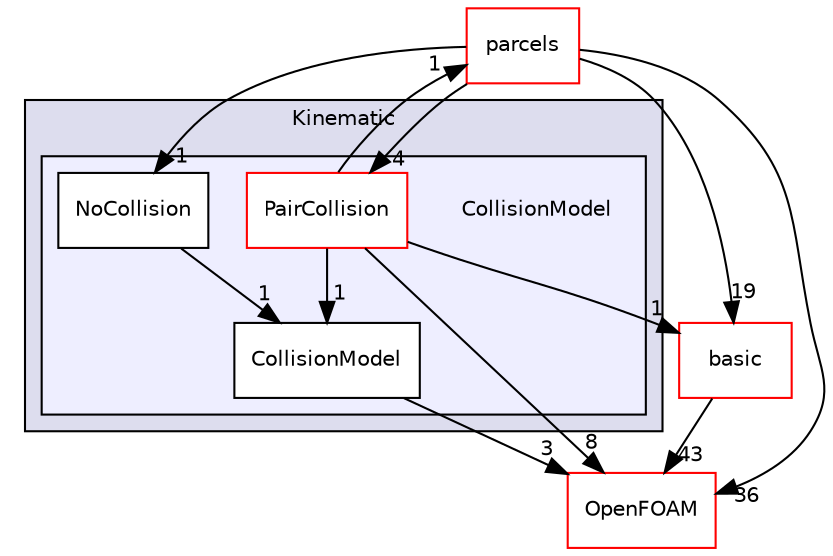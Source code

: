 digraph "src/lagrangian/intermediate/submodels/Kinematic/CollisionModel" {
  bgcolor=transparent;
  compound=true
  node [ fontsize="10", fontname="Helvetica"];
  edge [ labelfontsize="10", labelfontname="Helvetica"];
  subgraph clusterdir_280ce042c33ce1e00a1fb89491254772 {
    graph [ bgcolor="#ddddee", pencolor="black", label="Kinematic" fontname="Helvetica", fontsize="10", URL="dir_280ce042c33ce1e00a1fb89491254772.html"]
  subgraph clusterdir_2bde217cd4c4c59a6845fe90485c2b1b {
    graph [ bgcolor="#eeeeff", pencolor="black", label="" URL="dir_2bde217cd4c4c59a6845fe90485c2b1b.html"];
    dir_2bde217cd4c4c59a6845fe90485c2b1b [shape=plaintext label="CollisionModel"];
    dir_4c391833c1c6a55065cef122be25c250 [shape=box label="CollisionModel" color="black" fillcolor="white" style="filled" URL="dir_4c391833c1c6a55065cef122be25c250.html"];
    dir_f5d3bc4664a7a9f346a5cf123f3421c3 [shape=box label="NoCollision" color="black" fillcolor="white" style="filled" URL="dir_f5d3bc4664a7a9f346a5cf123f3421c3.html"];
    dir_4348cf8d0fceec2d089699310dcaf53c [shape=box label="PairCollision" color="red" fillcolor="white" style="filled" URL="dir_4348cf8d0fceec2d089699310dcaf53c.html"];
  }
  }
  dir_c5473ff19b20e6ec4dfe5c310b3778a8 [shape=box label="OpenFOAM" color="red" URL="dir_c5473ff19b20e6ec4dfe5c310b3778a8.html"];
  dir_b8d19ddbdf0975644e34192d6313800e [shape=box label="parcels" color="red" URL="dir_b8d19ddbdf0975644e34192d6313800e.html"];
  dir_584e0ab0901b4327f36f4285cac7f2f8 [shape=box label="basic" color="red" URL="dir_584e0ab0901b4327f36f4285cac7f2f8.html"];
  dir_4c391833c1c6a55065cef122be25c250->dir_c5473ff19b20e6ec4dfe5c310b3778a8 [headlabel="3", labeldistance=1.5 headhref="dir_001510_001897.html"];
  dir_f5d3bc4664a7a9f346a5cf123f3421c3->dir_4c391833c1c6a55065cef122be25c250 [headlabel="1", labeldistance=1.5 headhref="dir_001511_001510.html"];
  dir_4348cf8d0fceec2d089699310dcaf53c->dir_4c391833c1c6a55065cef122be25c250 [headlabel="1", labeldistance=1.5 headhref="dir_001512_001510.html"];
  dir_4348cf8d0fceec2d089699310dcaf53c->dir_c5473ff19b20e6ec4dfe5c310b3778a8 [headlabel="8", labeldistance=1.5 headhref="dir_001512_001897.html"];
  dir_4348cf8d0fceec2d089699310dcaf53c->dir_b8d19ddbdf0975644e34192d6313800e [headlabel="1", labeldistance=1.5 headhref="dir_001512_001459.html"];
  dir_4348cf8d0fceec2d089699310dcaf53c->dir_584e0ab0901b4327f36f4285cac7f2f8 [headlabel="1", labeldistance=1.5 headhref="dir_001512_001366.html"];
  dir_b8d19ddbdf0975644e34192d6313800e->dir_f5d3bc4664a7a9f346a5cf123f3421c3 [headlabel="1", labeldistance=1.5 headhref="dir_001459_001511.html"];
  dir_b8d19ddbdf0975644e34192d6313800e->dir_4348cf8d0fceec2d089699310dcaf53c [headlabel="4", labeldistance=1.5 headhref="dir_001459_001512.html"];
  dir_b8d19ddbdf0975644e34192d6313800e->dir_c5473ff19b20e6ec4dfe5c310b3778a8 [headlabel="36", labeldistance=1.5 headhref="dir_001459_001897.html"];
  dir_b8d19ddbdf0975644e34192d6313800e->dir_584e0ab0901b4327f36f4285cac7f2f8 [headlabel="19", labeldistance=1.5 headhref="dir_001459_001366.html"];
  dir_584e0ab0901b4327f36f4285cac7f2f8->dir_c5473ff19b20e6ec4dfe5c310b3778a8 [headlabel="43", labeldistance=1.5 headhref="dir_001366_001897.html"];
}
